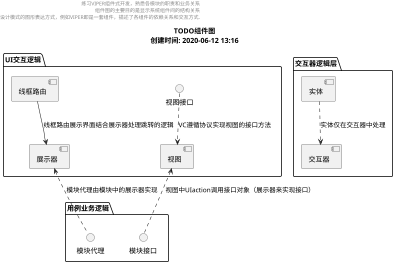 @startuml
scale 0.5
page 1x1
title
        TODO组件图
        创建时间: 2020-06-12 13:16
        endtitle
        left header
                练习VIPER组件式开发，熟悉各模块的职责和业务关系
                组件图的主要目的是显示系统组件间的结构关系
                设计模式的图形表达方式，例如VIPER即是一套组件，描述了各组件的依赖关系和交互方式.
        endheader

        '组件
        'type:package，node，folder，frame，cloud，database
        'type:package，node，folder，frame，cloud，database
        folder "用例业务逻辑" as moduleInter{
                () 模块接口 as moduleInterface
                () 模块代理 as moduleDelegate
        }
        folder "交互器逻辑层" as moduleinteractor{
                [交互器] as Interactor
                [实体] as entity
                '..、--、-->
                entity ..> Interactor:实体仅在交互器中处理
        }
        'type:package，node，folder，frame，cloud，database
        folder "UI交互逻辑" as userInterface{
                [展示器] as presenter
                [视图] as views
                [线框路由] as router
                () 视图接口 as viewinterface
        }

        '关系
        '..、--、-->
        viewinterface ..> views:VC遵循协议实现视图的接口方法
        moduleInterface .up.> views:视图中UIaction调用接口对象（展示器来实现接口）
        moduleDelegate .up.> presenter:模块代理由模块中的展示器实现
        router --> presenter:线框路由展示界面结合展示器处理跳转的逻辑


        @enduml
